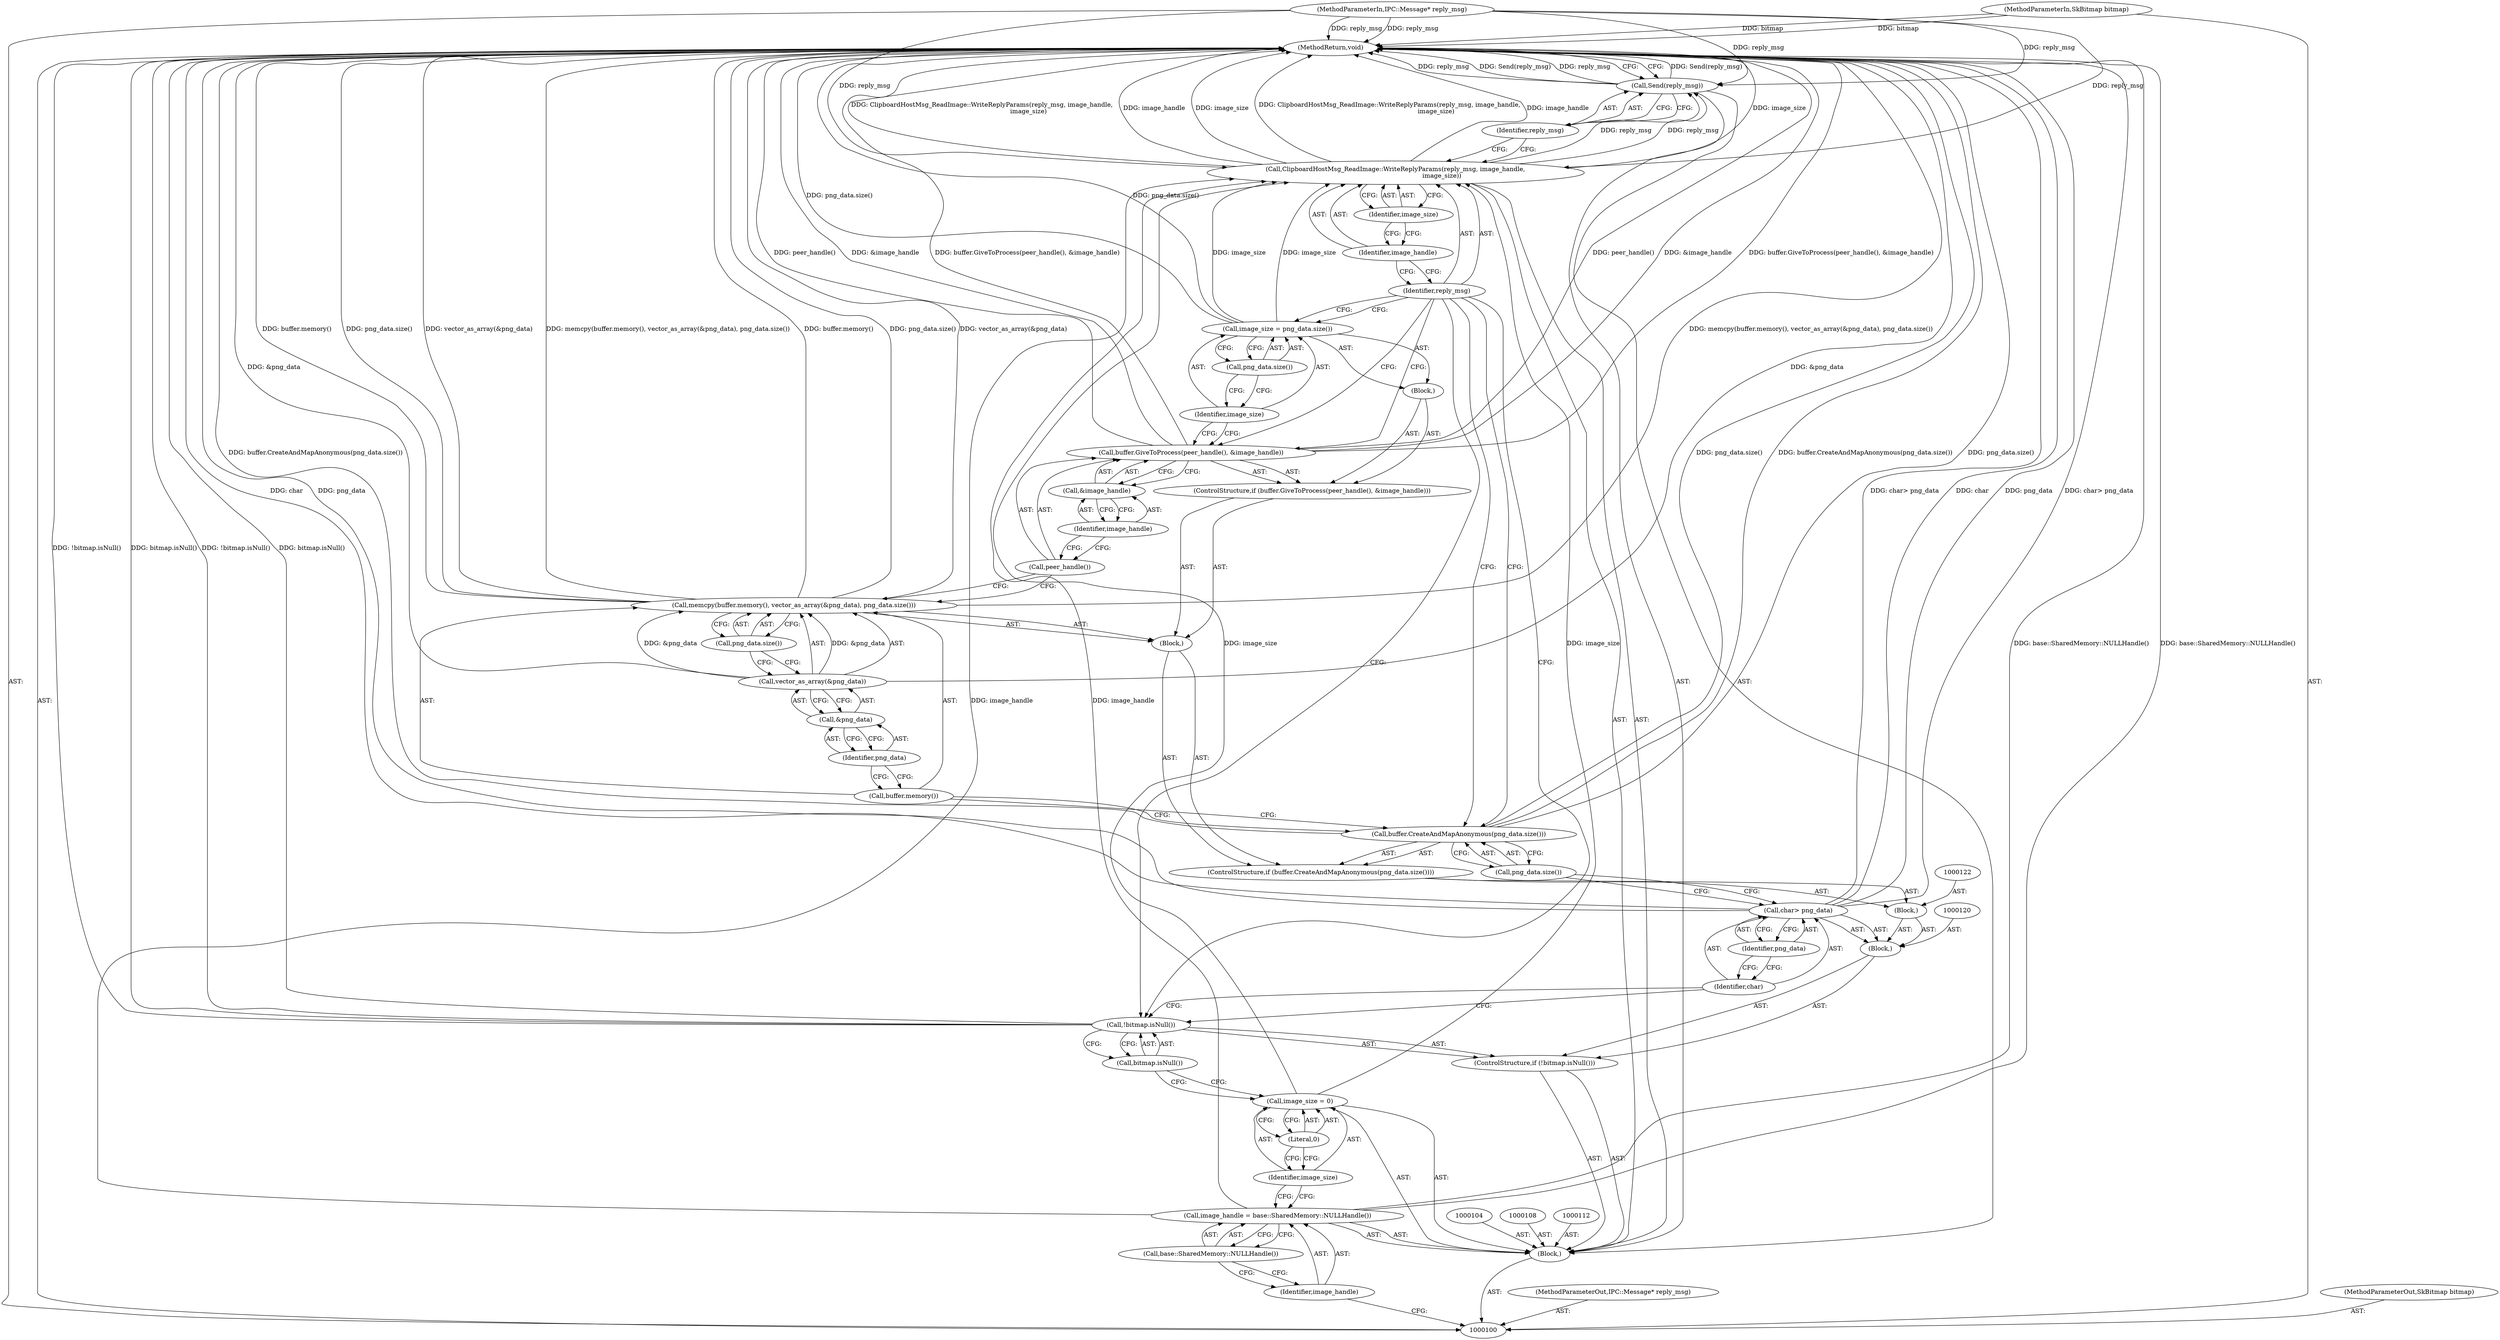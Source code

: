 digraph "1_Chrome_87c724d81f0210494211cd36814c4cb2cf4c4bd1_0" {
"1000148" [label="(MethodReturn,void)"];
"1000121" [label="(Block,)"];
"1000124" [label="(Call,buffer.CreateAndMapAnonymous(png_data.size()))"];
"1000125" [label="(Call,png_data.size())"];
"1000126" [label="(Block,)"];
"1000123" [label="(ControlStructure,if (buffer.CreateAndMapAnonymous(png_data.size())))"];
"1000102" [label="(MethodParameterIn,IPC::Message* reply_msg)"];
"1000223" [label="(MethodParameterOut,IPC::Message* reply_msg)"];
"1000101" [label="(MethodParameterIn,SkBitmap bitmap)"];
"1000222" [label="(MethodParameterOut,SkBitmap bitmap)"];
"1000103" [label="(Block,)"];
"1000128" [label="(Call,buffer.memory())"];
"1000129" [label="(Call,vector_as_array(&png_data))"];
"1000130" [label="(Call,&png_data)"];
"1000131" [label="(Identifier,png_data)"];
"1000132" [label="(Call,png_data.size())"];
"1000127" [label="(Call,memcpy(buffer.memory(), vector_as_array(&png_data), png_data.size()))"];
"1000134" [label="(Call,buffer.GiveToProcess(peer_handle(), &image_handle))"];
"1000135" [label="(Call,peer_handle())"];
"1000136" [label="(Call,&image_handle)"];
"1000137" [label="(Identifier,image_handle)"];
"1000138" [label="(Block,)"];
"1000133" [label="(ControlStructure,if (buffer.GiveToProcess(peer_handle(), &image_handle)))"];
"1000139" [label="(Call,image_size = png_data.size())"];
"1000140" [label="(Identifier,image_size)"];
"1000141" [label="(Call,png_data.size())"];
"1000142" [label="(Call,ClipboardHostMsg_ReadImage::WriteReplyParams(reply_msg, image_handle,\n                                               image_size))"];
"1000143" [label="(Identifier,reply_msg)"];
"1000144" [label="(Identifier,image_handle)"];
"1000145" [label="(Identifier,image_size)"];
"1000146" [label="(Call,Send(reply_msg))"];
"1000147" [label="(Identifier,reply_msg)"];
"1000105" [label="(Call,image_handle = base::SharedMemory::NULLHandle())"];
"1000106" [label="(Identifier,image_handle)"];
"1000107" [label="(Call,base::SharedMemory::NULLHandle())"];
"1000109" [label="(Call,image_size = 0)"];
"1000110" [label="(Identifier,image_size)"];
"1000111" [label="(Literal,0)"];
"1000113" [label="(ControlStructure,if (!bitmap.isNull()))"];
"1000114" [label="(Call,!bitmap.isNull())"];
"1000115" [label="(Call,bitmap.isNull())"];
"1000117" [label="(Call,char> png_data)"];
"1000118" [label="(Identifier,char)"];
"1000119" [label="(Identifier,png_data)"];
"1000116" [label="(Block,)"];
"1000148" -> "1000100"  [label="AST: "];
"1000148" -> "1000146"  [label="CFG: "];
"1000117" -> "1000148"  [label="DDG: char> png_data"];
"1000117" -> "1000148"  [label="DDG: char"];
"1000117" -> "1000148"  [label="DDG: png_data"];
"1000129" -> "1000148"  [label="DDG: &png_data"];
"1000142" -> "1000148"  [label="DDG: ClipboardHostMsg_ReadImage::WriteReplyParams(reply_msg, image_handle,\n                                               image_size)"];
"1000142" -> "1000148"  [label="DDG: image_handle"];
"1000142" -> "1000148"  [label="DDG: image_size"];
"1000124" -> "1000148"  [label="DDG: png_data.size()"];
"1000124" -> "1000148"  [label="DDG: buffer.CreateAndMapAnonymous(png_data.size())"];
"1000105" -> "1000148"  [label="DDG: base::SharedMemory::NULLHandle()"];
"1000114" -> "1000148"  [label="DDG: !bitmap.isNull()"];
"1000114" -> "1000148"  [label="DDG: bitmap.isNull()"];
"1000127" -> "1000148"  [label="DDG: memcpy(buffer.memory(), vector_as_array(&png_data), png_data.size())"];
"1000127" -> "1000148"  [label="DDG: buffer.memory()"];
"1000127" -> "1000148"  [label="DDG: png_data.size()"];
"1000127" -> "1000148"  [label="DDG: vector_as_array(&png_data)"];
"1000102" -> "1000148"  [label="DDG: reply_msg"];
"1000146" -> "1000148"  [label="DDG: Send(reply_msg)"];
"1000146" -> "1000148"  [label="DDG: reply_msg"];
"1000139" -> "1000148"  [label="DDG: png_data.size()"];
"1000134" -> "1000148"  [label="DDG: buffer.GiveToProcess(peer_handle(), &image_handle)"];
"1000134" -> "1000148"  [label="DDG: peer_handle()"];
"1000134" -> "1000148"  [label="DDG: &image_handle"];
"1000101" -> "1000148"  [label="DDG: bitmap"];
"1000121" -> "1000116"  [label="AST: "];
"1000122" -> "1000121"  [label="AST: "];
"1000123" -> "1000121"  [label="AST: "];
"1000124" -> "1000123"  [label="AST: "];
"1000124" -> "1000125"  [label="CFG: "];
"1000125" -> "1000124"  [label="AST: "];
"1000128" -> "1000124"  [label="CFG: "];
"1000143" -> "1000124"  [label="CFG: "];
"1000124" -> "1000148"  [label="DDG: png_data.size()"];
"1000124" -> "1000148"  [label="DDG: buffer.CreateAndMapAnonymous(png_data.size())"];
"1000125" -> "1000124"  [label="AST: "];
"1000125" -> "1000117"  [label="CFG: "];
"1000124" -> "1000125"  [label="CFG: "];
"1000126" -> "1000123"  [label="AST: "];
"1000127" -> "1000126"  [label="AST: "];
"1000133" -> "1000126"  [label="AST: "];
"1000123" -> "1000121"  [label="AST: "];
"1000124" -> "1000123"  [label="AST: "];
"1000126" -> "1000123"  [label="AST: "];
"1000102" -> "1000100"  [label="AST: "];
"1000102" -> "1000148"  [label="DDG: reply_msg"];
"1000102" -> "1000142"  [label="DDG: reply_msg"];
"1000102" -> "1000146"  [label="DDG: reply_msg"];
"1000223" -> "1000100"  [label="AST: "];
"1000101" -> "1000100"  [label="AST: "];
"1000101" -> "1000148"  [label="DDG: bitmap"];
"1000222" -> "1000100"  [label="AST: "];
"1000103" -> "1000100"  [label="AST: "];
"1000104" -> "1000103"  [label="AST: "];
"1000105" -> "1000103"  [label="AST: "];
"1000108" -> "1000103"  [label="AST: "];
"1000109" -> "1000103"  [label="AST: "];
"1000112" -> "1000103"  [label="AST: "];
"1000113" -> "1000103"  [label="AST: "];
"1000142" -> "1000103"  [label="AST: "];
"1000146" -> "1000103"  [label="AST: "];
"1000128" -> "1000127"  [label="AST: "];
"1000128" -> "1000124"  [label="CFG: "];
"1000131" -> "1000128"  [label="CFG: "];
"1000129" -> "1000127"  [label="AST: "];
"1000129" -> "1000130"  [label="CFG: "];
"1000130" -> "1000129"  [label="AST: "];
"1000132" -> "1000129"  [label="CFG: "];
"1000129" -> "1000148"  [label="DDG: &png_data"];
"1000129" -> "1000127"  [label="DDG: &png_data"];
"1000130" -> "1000129"  [label="AST: "];
"1000130" -> "1000131"  [label="CFG: "];
"1000131" -> "1000130"  [label="AST: "];
"1000129" -> "1000130"  [label="CFG: "];
"1000131" -> "1000130"  [label="AST: "];
"1000131" -> "1000128"  [label="CFG: "];
"1000130" -> "1000131"  [label="CFG: "];
"1000132" -> "1000127"  [label="AST: "];
"1000132" -> "1000129"  [label="CFG: "];
"1000127" -> "1000132"  [label="CFG: "];
"1000127" -> "1000126"  [label="AST: "];
"1000127" -> "1000132"  [label="CFG: "];
"1000128" -> "1000127"  [label="AST: "];
"1000129" -> "1000127"  [label="AST: "];
"1000132" -> "1000127"  [label="AST: "];
"1000135" -> "1000127"  [label="CFG: "];
"1000127" -> "1000148"  [label="DDG: memcpy(buffer.memory(), vector_as_array(&png_data), png_data.size())"];
"1000127" -> "1000148"  [label="DDG: buffer.memory()"];
"1000127" -> "1000148"  [label="DDG: png_data.size()"];
"1000127" -> "1000148"  [label="DDG: vector_as_array(&png_data)"];
"1000129" -> "1000127"  [label="DDG: &png_data"];
"1000134" -> "1000133"  [label="AST: "];
"1000134" -> "1000136"  [label="CFG: "];
"1000135" -> "1000134"  [label="AST: "];
"1000136" -> "1000134"  [label="AST: "];
"1000140" -> "1000134"  [label="CFG: "];
"1000143" -> "1000134"  [label="CFG: "];
"1000134" -> "1000148"  [label="DDG: buffer.GiveToProcess(peer_handle(), &image_handle)"];
"1000134" -> "1000148"  [label="DDG: peer_handle()"];
"1000134" -> "1000148"  [label="DDG: &image_handle"];
"1000135" -> "1000134"  [label="AST: "];
"1000135" -> "1000127"  [label="CFG: "];
"1000137" -> "1000135"  [label="CFG: "];
"1000136" -> "1000134"  [label="AST: "];
"1000136" -> "1000137"  [label="CFG: "];
"1000137" -> "1000136"  [label="AST: "];
"1000134" -> "1000136"  [label="CFG: "];
"1000137" -> "1000136"  [label="AST: "];
"1000137" -> "1000135"  [label="CFG: "];
"1000136" -> "1000137"  [label="CFG: "];
"1000138" -> "1000133"  [label="AST: "];
"1000139" -> "1000138"  [label="AST: "];
"1000133" -> "1000126"  [label="AST: "];
"1000134" -> "1000133"  [label="AST: "];
"1000138" -> "1000133"  [label="AST: "];
"1000139" -> "1000138"  [label="AST: "];
"1000139" -> "1000141"  [label="CFG: "];
"1000140" -> "1000139"  [label="AST: "];
"1000141" -> "1000139"  [label="AST: "];
"1000143" -> "1000139"  [label="CFG: "];
"1000139" -> "1000148"  [label="DDG: png_data.size()"];
"1000139" -> "1000142"  [label="DDG: image_size"];
"1000140" -> "1000139"  [label="AST: "];
"1000140" -> "1000134"  [label="CFG: "];
"1000141" -> "1000140"  [label="CFG: "];
"1000141" -> "1000139"  [label="AST: "];
"1000141" -> "1000140"  [label="CFG: "];
"1000139" -> "1000141"  [label="CFG: "];
"1000142" -> "1000103"  [label="AST: "];
"1000142" -> "1000145"  [label="CFG: "];
"1000143" -> "1000142"  [label="AST: "];
"1000144" -> "1000142"  [label="AST: "];
"1000145" -> "1000142"  [label="AST: "];
"1000147" -> "1000142"  [label="CFG: "];
"1000142" -> "1000148"  [label="DDG: ClipboardHostMsg_ReadImage::WriteReplyParams(reply_msg, image_handle,\n                                               image_size)"];
"1000142" -> "1000148"  [label="DDG: image_handle"];
"1000142" -> "1000148"  [label="DDG: image_size"];
"1000102" -> "1000142"  [label="DDG: reply_msg"];
"1000105" -> "1000142"  [label="DDG: image_handle"];
"1000139" -> "1000142"  [label="DDG: image_size"];
"1000109" -> "1000142"  [label="DDG: image_size"];
"1000142" -> "1000146"  [label="DDG: reply_msg"];
"1000143" -> "1000142"  [label="AST: "];
"1000143" -> "1000139"  [label="CFG: "];
"1000143" -> "1000134"  [label="CFG: "];
"1000143" -> "1000124"  [label="CFG: "];
"1000143" -> "1000114"  [label="CFG: "];
"1000144" -> "1000143"  [label="CFG: "];
"1000144" -> "1000142"  [label="AST: "];
"1000144" -> "1000143"  [label="CFG: "];
"1000145" -> "1000144"  [label="CFG: "];
"1000145" -> "1000142"  [label="AST: "];
"1000145" -> "1000144"  [label="CFG: "];
"1000142" -> "1000145"  [label="CFG: "];
"1000146" -> "1000103"  [label="AST: "];
"1000146" -> "1000147"  [label="CFG: "];
"1000147" -> "1000146"  [label="AST: "];
"1000148" -> "1000146"  [label="CFG: "];
"1000146" -> "1000148"  [label="DDG: Send(reply_msg)"];
"1000146" -> "1000148"  [label="DDG: reply_msg"];
"1000142" -> "1000146"  [label="DDG: reply_msg"];
"1000102" -> "1000146"  [label="DDG: reply_msg"];
"1000147" -> "1000146"  [label="AST: "];
"1000147" -> "1000142"  [label="CFG: "];
"1000146" -> "1000147"  [label="CFG: "];
"1000105" -> "1000103"  [label="AST: "];
"1000105" -> "1000107"  [label="CFG: "];
"1000106" -> "1000105"  [label="AST: "];
"1000107" -> "1000105"  [label="AST: "];
"1000110" -> "1000105"  [label="CFG: "];
"1000105" -> "1000148"  [label="DDG: base::SharedMemory::NULLHandle()"];
"1000105" -> "1000142"  [label="DDG: image_handle"];
"1000106" -> "1000105"  [label="AST: "];
"1000106" -> "1000100"  [label="CFG: "];
"1000107" -> "1000106"  [label="CFG: "];
"1000107" -> "1000105"  [label="AST: "];
"1000107" -> "1000106"  [label="CFG: "];
"1000105" -> "1000107"  [label="CFG: "];
"1000109" -> "1000103"  [label="AST: "];
"1000109" -> "1000111"  [label="CFG: "];
"1000110" -> "1000109"  [label="AST: "];
"1000111" -> "1000109"  [label="AST: "];
"1000115" -> "1000109"  [label="CFG: "];
"1000109" -> "1000142"  [label="DDG: image_size"];
"1000110" -> "1000109"  [label="AST: "];
"1000110" -> "1000105"  [label="CFG: "];
"1000111" -> "1000110"  [label="CFG: "];
"1000111" -> "1000109"  [label="AST: "];
"1000111" -> "1000110"  [label="CFG: "];
"1000109" -> "1000111"  [label="CFG: "];
"1000113" -> "1000103"  [label="AST: "];
"1000114" -> "1000113"  [label="AST: "];
"1000116" -> "1000113"  [label="AST: "];
"1000114" -> "1000113"  [label="AST: "];
"1000114" -> "1000115"  [label="CFG: "];
"1000115" -> "1000114"  [label="AST: "];
"1000118" -> "1000114"  [label="CFG: "];
"1000143" -> "1000114"  [label="CFG: "];
"1000114" -> "1000148"  [label="DDG: !bitmap.isNull()"];
"1000114" -> "1000148"  [label="DDG: bitmap.isNull()"];
"1000115" -> "1000114"  [label="AST: "];
"1000115" -> "1000109"  [label="CFG: "];
"1000114" -> "1000115"  [label="CFG: "];
"1000117" -> "1000116"  [label="AST: "];
"1000117" -> "1000119"  [label="CFG: "];
"1000118" -> "1000117"  [label="AST: "];
"1000119" -> "1000117"  [label="AST: "];
"1000125" -> "1000117"  [label="CFG: "];
"1000117" -> "1000148"  [label="DDG: char> png_data"];
"1000117" -> "1000148"  [label="DDG: char"];
"1000117" -> "1000148"  [label="DDG: png_data"];
"1000118" -> "1000117"  [label="AST: "];
"1000118" -> "1000114"  [label="CFG: "];
"1000119" -> "1000118"  [label="CFG: "];
"1000119" -> "1000117"  [label="AST: "];
"1000119" -> "1000118"  [label="CFG: "];
"1000117" -> "1000119"  [label="CFG: "];
"1000116" -> "1000113"  [label="AST: "];
"1000117" -> "1000116"  [label="AST: "];
"1000120" -> "1000116"  [label="AST: "];
"1000121" -> "1000116"  [label="AST: "];
}
